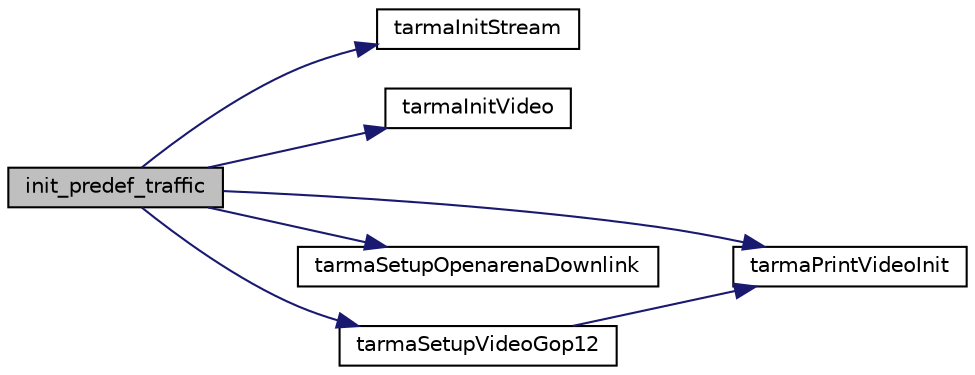 digraph "init_predef_traffic"
{
 // LATEX_PDF_SIZE
  edge [fontname="Helvetica",fontsize="10",labelfontname="Helvetica",labelfontsize="10"];
  node [fontname="Helvetica",fontsize="10",shape=record];
  rankdir="LR";
  Node1 [label="init_predef_traffic",height=0.2,width=0.4,color="black", fillcolor="grey75", style="filled", fontcolor="black",tooltip=" "];
  Node1 -> Node2 [color="midnightblue",fontsize="10",style="solid",fontname="Helvetica"];
  Node2 [label="tarmaInitStream",height=0.2,width=0.4,color="black", fillcolor="white", style="filled",URL="$otg__models_8c.html#a1680b92dfd8aef2949a64a40c8afe095",tooltip=" "];
  Node1 -> Node3 [color="midnightblue",fontsize="10",style="solid",fontname="Helvetica"];
  Node3 [label="tarmaInitVideo",height=0.2,width=0.4,color="black", fillcolor="white", style="filled",URL="$otg__models_8c.html#a0d6a694d7afd88477c880024b5715a50",tooltip=" "];
  Node1 -> Node4 [color="midnightblue",fontsize="10",style="solid",fontname="Helvetica"];
  Node4 [label="tarmaPrintVideoInit",height=0.2,width=0.4,color="black", fillcolor="white", style="filled",URL="$otg__models_8c.html#a3489eff1c451f7394dcf61dce1578ec1",tooltip=" "];
  Node1 -> Node5 [color="midnightblue",fontsize="10",style="solid",fontname="Helvetica"];
  Node5 [label="tarmaSetupOpenarenaDownlink",height=0.2,width=0.4,color="black", fillcolor="white", style="filled",URL="$otg__models_8c.html#a5eaceaf58702868026f8e5a00b7954f8",tooltip=" "];
  Node1 -> Node6 [color="midnightblue",fontsize="10",style="solid",fontname="Helvetica"];
  Node6 [label="tarmaSetupVideoGop12",height=0.2,width=0.4,color="black", fillcolor="white", style="filled",URL="$otg__models_8c.html#af676664f8638f3b0f471dda12dc527cc",tooltip=" "];
  Node6 -> Node4 [color="midnightblue",fontsize="10",style="solid",fontname="Helvetica"];
}
